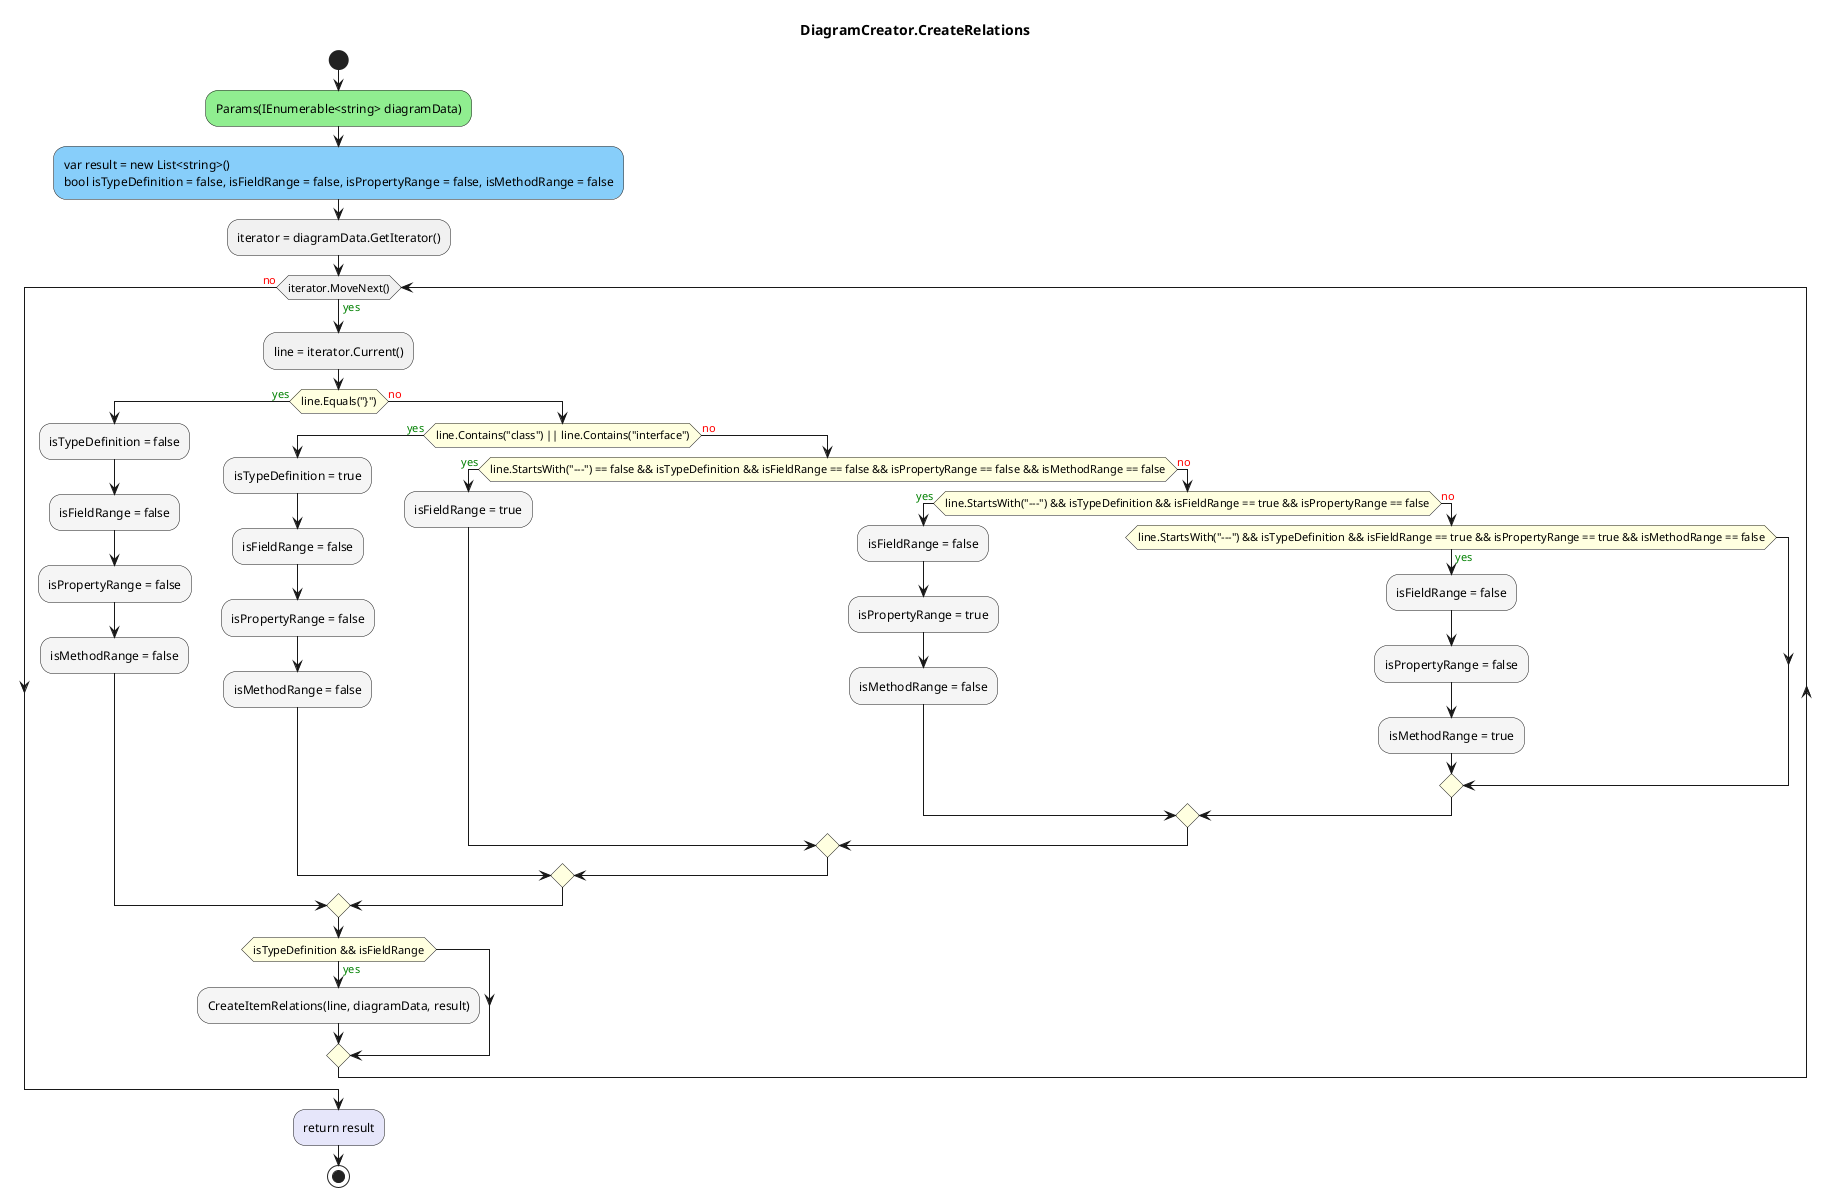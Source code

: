@startuml DiagramCreator.CreateRelations
title DiagramCreator.CreateRelations
start
#LightGreen:Params(IEnumerable<string> diagramData);
#LightSkyBlue:var result = new List<string>()\nbool isTypeDefinition = false, isFieldRange = false, isPropertyRange = false, isMethodRange = false;
:iterator = diagramData.GetIterator();
while (iterator.MoveNext()) is (<color:green>yes)
  :line = iterator.Current();
    #LightYellow:if (line.Equals("}")) then (<color:green>yes)
      #WhiteSmoke:isTypeDefinition = false;
      #WhiteSmoke:isFieldRange = false;
      #WhiteSmoke:isPropertyRange = false;
      #WhiteSmoke:isMethodRange = false;
      else (<color:red>no)
        #LightYellow:if (line.Contains("class") || line.Contains("interface")) then (<color:green>yes)
          #WhiteSmoke:isTypeDefinition = true;
          #WhiteSmoke:isFieldRange = false;
          #WhiteSmoke:isPropertyRange = false;
          #WhiteSmoke:isMethodRange = false;
          else (<color:red>no)
            #LightYellow:if (line.StartsWith("---") == false && isTypeDefinition && isFieldRange == false && isPropertyRange == false && isMethodRange == false) then (<color:green>yes)
              #WhiteSmoke:isFieldRange = true;
              else (<color:red>no)
                #LightYellow:if (line.StartsWith("---") && isTypeDefinition && isFieldRange == true && isPropertyRange == false) then (<color:green>yes)
                  #WhiteSmoke:isFieldRange = false;
                  #WhiteSmoke:isPropertyRange = true;
                  #WhiteSmoke:isMethodRange = false;
                  else (<color:red>no)
                    #LightYellow:if (line.StartsWith("---") && isTypeDefinition && isFieldRange == true && isPropertyRange == true && isMethodRange == false) then (<color:green>yes)
                      #WhiteSmoke:isFieldRange = false;
                      #WhiteSmoke:isPropertyRange = false;
                      #WhiteSmoke:isMethodRange = true;
                    endif
                endif
            endif
        endif
    endif
    #LightYellow:if (isTypeDefinition && isFieldRange) then (<color:green>yes)
      #WhiteSmoke:CreateItemRelations(line, diagramData, result);
    endif
endwhile (<color:red>no)
#Lavender:return result;
stop
@enduml

